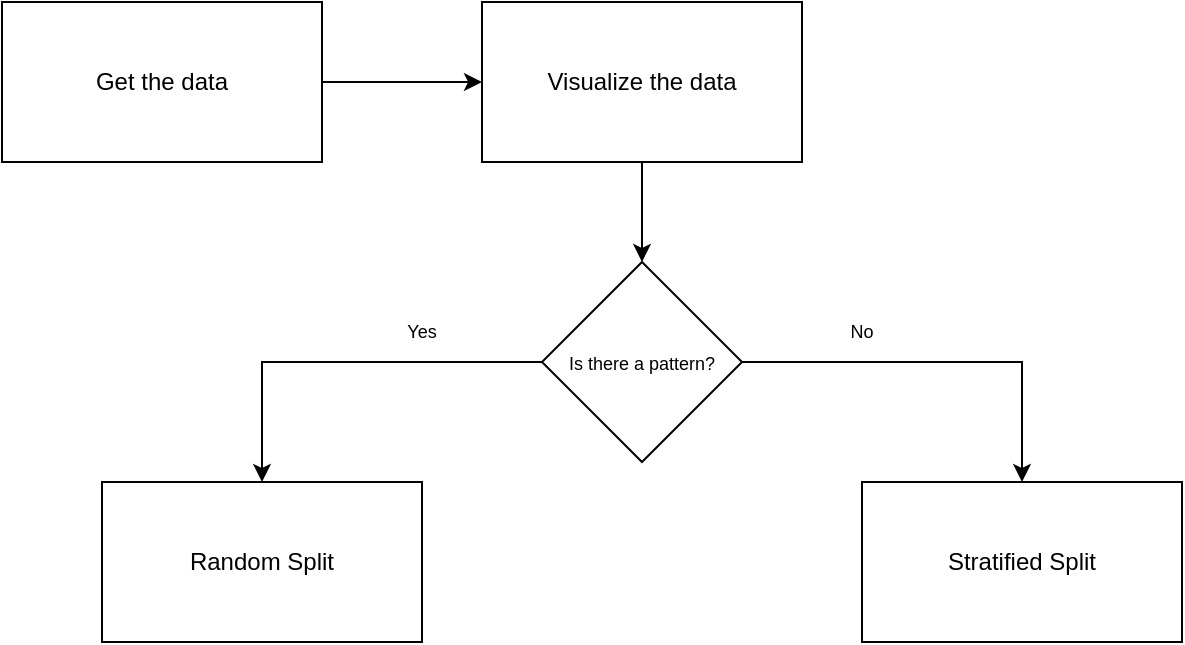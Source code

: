 <mxfile version="20.7.4" type="device"><diagram id="0inIJMHoE2r2g0rNVTMM" name="Page-1"><mxGraphModel dx="624" dy="397" grid="1" gridSize="10" guides="1" tooltips="1" connect="1" arrows="1" fold="1" page="1" pageScale="1" pageWidth="1400" pageHeight="850" math="0" shadow="0"><root><mxCell id="0"/><mxCell id="1" parent="0"/><mxCell id="V772e9uJCyupcI0-SOc3-4" style="edgeStyle=orthogonalEdgeStyle;rounded=0;orthogonalLoop=1;jettySize=auto;html=1;exitX=1;exitY=0.5;exitDx=0;exitDy=0;entryX=0;entryY=0.5;entryDx=0;entryDy=0;" edge="1" parent="1" source="V772e9uJCyupcI0-SOc3-1" target="V772e9uJCyupcI0-SOc3-3"><mxGeometry relative="1" as="geometry"/></mxCell><mxCell id="V772e9uJCyupcI0-SOc3-1" value="Get the data" style="rounded=0;whiteSpace=wrap;html=1;" vertex="1" parent="1"><mxGeometry x="50" y="60" width="160" height="80" as="geometry"/></mxCell><mxCell id="V772e9uJCyupcI0-SOc3-2" value="Random Split" style="rounded=0;whiteSpace=wrap;html=1;" vertex="1" parent="1"><mxGeometry x="100" y="300" width="160" height="80" as="geometry"/></mxCell><mxCell id="V772e9uJCyupcI0-SOc3-6" style="edgeStyle=orthogonalEdgeStyle;rounded=0;orthogonalLoop=1;jettySize=auto;html=1;exitX=0.5;exitY=1;exitDx=0;exitDy=0;entryX=0.5;entryY=0;entryDx=0;entryDy=0;" edge="1" parent="1" source="V772e9uJCyupcI0-SOc3-3" target="V772e9uJCyupcI0-SOc3-5"><mxGeometry relative="1" as="geometry"/></mxCell><mxCell id="V772e9uJCyupcI0-SOc3-3" value="Visualize the data" style="rounded=0;whiteSpace=wrap;html=1;" vertex="1" parent="1"><mxGeometry x="290" y="60" width="160" height="80" as="geometry"/></mxCell><mxCell id="V772e9uJCyupcI0-SOc3-7" style="edgeStyle=orthogonalEdgeStyle;rounded=0;orthogonalLoop=1;jettySize=auto;html=1;exitX=0;exitY=0.5;exitDx=0;exitDy=0;entryX=0.5;entryY=0;entryDx=0;entryDy=0;fontSize=9;" edge="1" parent="1" source="V772e9uJCyupcI0-SOc3-5" target="V772e9uJCyupcI0-SOc3-2"><mxGeometry relative="1" as="geometry"/></mxCell><mxCell id="V772e9uJCyupcI0-SOc3-10" style="edgeStyle=orthogonalEdgeStyle;rounded=0;orthogonalLoop=1;jettySize=auto;html=1;exitX=1;exitY=0.5;exitDx=0;exitDy=0;entryX=0.5;entryY=0;entryDx=0;entryDy=0;fontSize=9;" edge="1" parent="1" source="V772e9uJCyupcI0-SOc3-5" target="V772e9uJCyupcI0-SOc3-9"><mxGeometry relative="1" as="geometry"/></mxCell><mxCell id="V772e9uJCyupcI0-SOc3-5" value="&lt;font style=&quot;font-size: 9px;&quot;&gt;Is there a pattern?&lt;/font&gt;" style="rhombus;whiteSpace=wrap;html=1;" vertex="1" parent="1"><mxGeometry x="320" y="190" width="100" height="100" as="geometry"/></mxCell><mxCell id="V772e9uJCyupcI0-SOc3-8" value="Yes" style="text;html=1;strokeColor=none;fillColor=none;align=center;verticalAlign=middle;whiteSpace=wrap;rounded=0;fontSize=9;" vertex="1" parent="1"><mxGeometry x="230" y="210" width="60" height="30" as="geometry"/></mxCell><mxCell id="V772e9uJCyupcI0-SOc3-9" value="Stratified Split" style="rounded=0;whiteSpace=wrap;html=1;" vertex="1" parent="1"><mxGeometry x="480" y="300" width="160" height="80" as="geometry"/></mxCell><mxCell id="V772e9uJCyupcI0-SOc3-11" value="No" style="text;html=1;strokeColor=none;fillColor=none;align=center;verticalAlign=middle;whiteSpace=wrap;rounded=0;fontSize=9;" vertex="1" parent="1"><mxGeometry x="450" y="210" width="60" height="30" as="geometry"/></mxCell></root></mxGraphModel></diagram></mxfile>